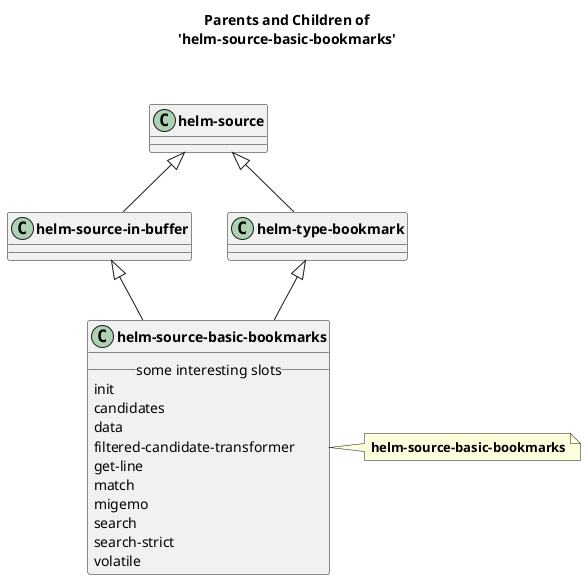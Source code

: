@startuml
skinparam classFontStyle bold
skinparam captionFontStyle bold
title **Parents and Children of**\n**'helm-source-basic-bookmarks'**\n\n
"helm-source-in-buffer" <|-- "helm-source-basic-bookmarks"
"helm-type-bookmark" <|-- "helm-source-basic-bookmarks"
class "helm-source-in-buffer"
"helm-source" <|-- "helm-source-in-buffer"
class "helm-source"
class "helm-type-bookmark"
"helm-source" <|-- "helm-type-bookmark"
class "helm-source"
class "helm-source-basic-bookmarks" {
	__ some interesting slots __
	init
	candidates
	data
	filtered-candidate-transformer
	get-line
	match
	migemo
	search
	search-strict
	volatile
}
note right of "helm-source-basic-bookmarks"
	**helm-source-basic-bookmarks**
end note
@enduml
